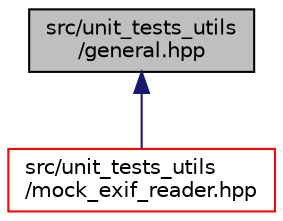 digraph "src/unit_tests_utils/general.hpp"
{
 // LATEX_PDF_SIZE
  edge [fontname="Helvetica",fontsize="10",labelfontname="Helvetica",labelfontsize="10"];
  node [fontname="Helvetica",fontsize="10",shape=record];
  Node1 [label="src/unit_tests_utils\l/general.hpp",height=0.2,width=0.4,color="black", fillcolor="grey75", style="filled", fontcolor="black",tooltip=" "];
  Node1 -> Node2 [dir="back",color="midnightblue",fontsize="10",style="solid",fontname="Helvetica"];
  Node2 [label="src/unit_tests_utils\l/mock_exif_reader.hpp",height=0.2,width=0.4,color="red", fillcolor="white", style="filled",URL="$mock__exif__reader_8hpp.html",tooltip=" "];
}
